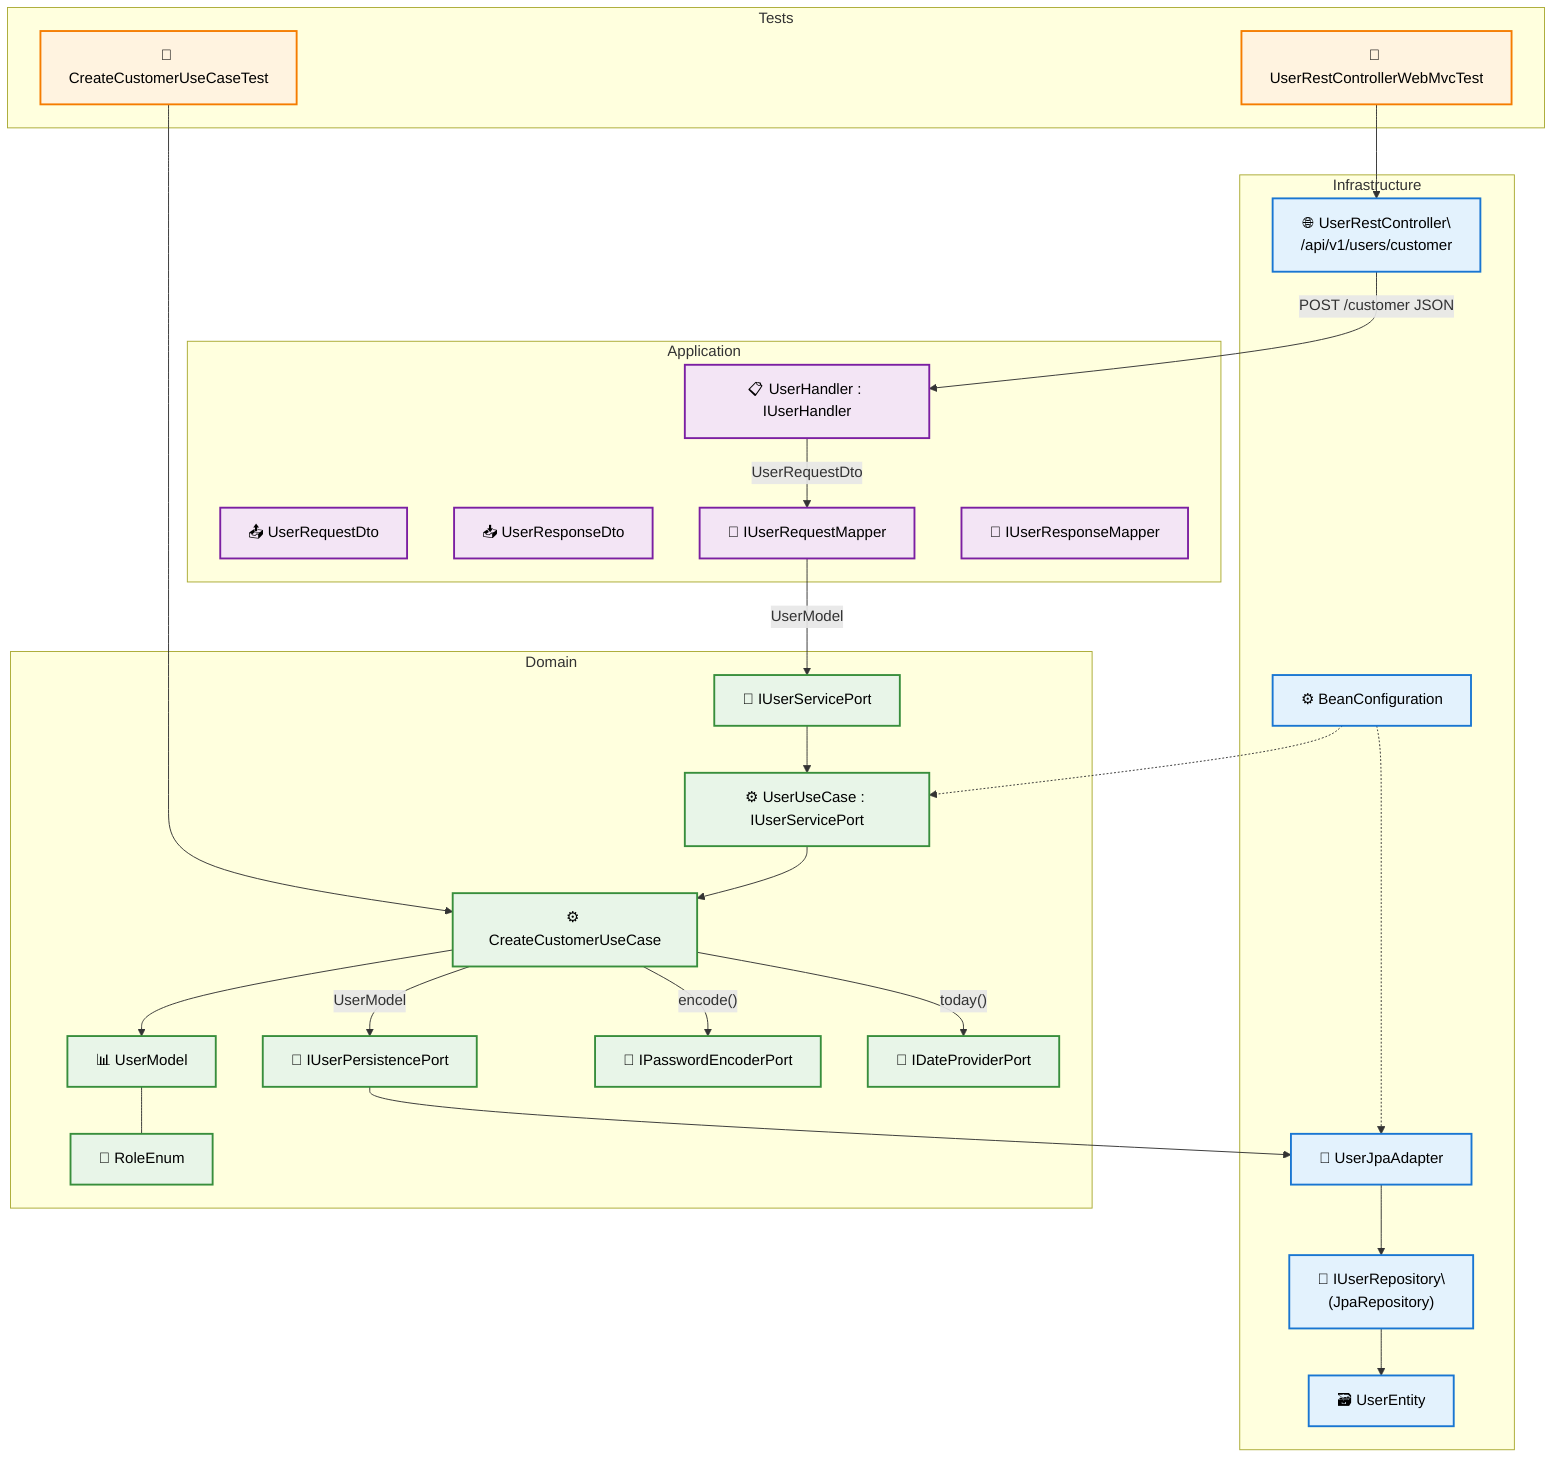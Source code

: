 graph TB
  %% HU008 - Customer creation (high-contrast)
  subgraph "Infrastructure"
    REST["🌐 UserRestController\\n/api/v1/users/customer"]
    ADAPTER["💾 UserJpaAdapter"]
    REPO["🏪 IUserRepository\\n(JpaRepository)"]
    ENTITY["🗃️ UserEntity"]
    CONFIG["⚙️ BeanConfiguration"]
  end

  subgraph "Application"
    HANDLER["📋 UserHandler : IUserHandler"]
    REQ_DTO["📤 UserRequestDto"]
    RES_DTO["📥 UserResponseDto"]
    REQ_MAP["🔄 IUserRequestMapper"]
    RES_MAP["🔄 IUserResponseMapper"]
  end

  subgraph "Domain"
    MODEL["📊 UserModel"]
    ROLE["🔖 RoleEnum"]
    USECASE["⚙️ CreateCustomerUseCase"]
    FACADE_UC["⚙️ UserUseCase : IUserServicePort"]
    PORT_IN["🔌 IUserServicePort"]
    PORT_PERSIST["🔌 IUserPersistencePort"]
    PORT_PWD["🔌 IPasswordEncoderPort"]
    PORT_DATE["🔌 IDateProviderPort"]
  end

  subgraph "Tests"
    T_UC["🧪 CreateCustomerUseCaseTest"]
    T_MVC["🧪 UserRestControllerWebMvcTest"]
  end

  %% Flow
  REST -->|"POST /customer JSON"| HANDLER
  HANDLER -->|"UserRequestDto"| REQ_MAP
  REQ_MAP -->|"UserModel"| PORT_IN
  PORT_IN --> FACADE_UC
  FACADE_UC --> USECASE

  USECASE -->|"encode()"| PORT_PWD
  USECASE -->|"today()"| PORT_DATE
  USECASE -->|"UserModel"| PORT_PERSIST
  PORT_PERSIST --> ADAPTER
  ADAPTER --> REPO
  REPO --> ENTITY
  USECASE --> MODEL
  MODEL --- ROLE

  %% Bean configuration (wiring)
  CONFIG -.-> FACADE_UC
  CONFIG -.-> ADAPTER

  %% Tests
  T_UC --> USECASE
  T_MVC --> REST

  %% Styles (high contrast)
  classDef infra fill:#e3f2fd,stroke:#1976d2,stroke-width:2px,color:#000000
  classDef app fill:#f3e5f5,stroke:#7b1fa2,stroke-width:2px,color:#000000
  classDef domain fill:#e8f5e8,stroke:#388e3c,stroke-width:2px,color:#000000
  classDef tests fill:#fff3e0,stroke:#f57c00,stroke-width:2px,color:#000000

  class REST,ADAPTER,REPO,ENTITY,CONFIG infra
  class HANDLER,REQ_DTO,RES_DTO,REQ_MAP,RES_MAP app
  class MODEL,ROLE,USECASE,FACADE_UC,PORT_IN,PORT_PERSIST,PORT_PWD,PORT_DATE domain
  class T_UC,T_MVC tests